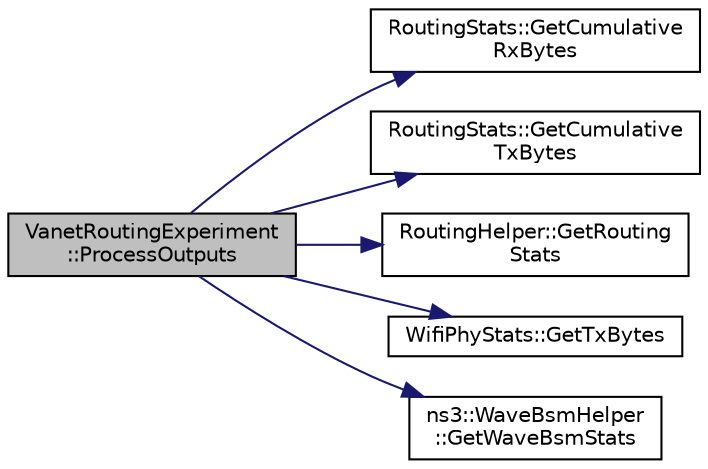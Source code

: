 digraph "VanetRoutingExperiment::ProcessOutputs"
{
 // LATEX_PDF_SIZE
  edge [fontname="Helvetica",fontsize="10",labelfontname="Helvetica",labelfontsize="10"];
  node [fontname="Helvetica",fontsize="10",shape=record];
  rankdir="LR";
  Node1 [label="VanetRoutingExperiment\l::ProcessOutputs",height=0.2,width=0.4,color="black", fillcolor="grey75", style="filled", fontcolor="black",tooltip="Process outputs."];
  Node1 -> Node2 [color="midnightblue",fontsize="10",style="solid",fontname="Helvetica"];
  Node2 [label="RoutingStats::GetCumulative\lRxBytes",height=0.2,width=0.4,color="black", fillcolor="white", style="filled",URL="$class_routing_stats.html#ad8f272c14a4f74f764169f30455ace65",tooltip="Returns the cumulative number of bytes received."];
  Node1 -> Node3 [color="midnightblue",fontsize="10",style="solid",fontname="Helvetica"];
  Node3 [label="RoutingStats::GetCumulative\lTxBytes",height=0.2,width=0.4,color="black", fillcolor="white", style="filled",URL="$class_routing_stats.html#ac3553f60b36e358540d8f21a91f20a4b",tooltip="Returns the cumulative number of bytes transmitted."];
  Node1 -> Node4 [color="midnightblue",fontsize="10",style="solid",fontname="Helvetica"];
  Node4 [label="RoutingHelper::GetRouting\lStats",height=0.2,width=0.4,color="black", fillcolor="white", style="filled",URL="$class_routing_helper.html#ae3bfcf80989af6e77fa131d5787302c5",tooltip="Returns the RoutingStats instance."];
  Node1 -> Node5 [color="midnightblue",fontsize="10",style="solid",fontname="Helvetica"];
  Node5 [label="WifiPhyStats::GetTxBytes",height=0.2,width=0.4,color="black", fillcolor="white", style="filled",URL="$class_wifi_phy_stats.html#ab5878680763677fc1f1697d013010e52",tooltip="Returns the number of bytes that have been transmitted (this includes MAC/PHY overhead)"];
  Node1 -> Node6 [color="midnightblue",fontsize="10",style="solid",fontname="Helvetica"];
  Node6 [label="ns3::WaveBsmHelper\l::GetWaveBsmStats",height=0.2,width=0.4,color="black", fillcolor="white", style="filled",URL="$classns3_1_1_wave_bsm_helper.html#a7b7442d597cc104a22c8c4bef6c98c6e",tooltip="Returns the WaveBsmStats instance."];
}
